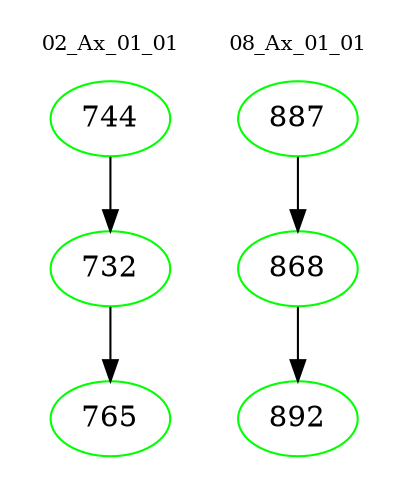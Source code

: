 digraph{
subgraph cluster_0 {
color = white
label = "02_Ax_01_01";
fontsize=10;
T0_744 [label="744", color="green"]
T0_744 -> T0_732 [color="black"]
T0_732 [label="732", color="green"]
T0_732 -> T0_765 [color="black"]
T0_765 [label="765", color="green"]
}
subgraph cluster_1 {
color = white
label = "08_Ax_01_01";
fontsize=10;
T1_887 [label="887", color="green"]
T1_887 -> T1_868 [color="black"]
T1_868 [label="868", color="green"]
T1_868 -> T1_892 [color="black"]
T1_892 [label="892", color="green"]
}
}
